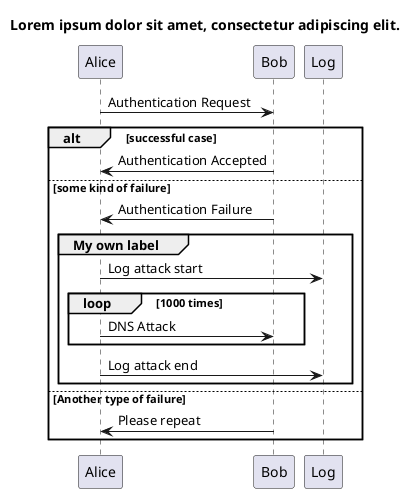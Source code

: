 @startuml
title Lorem ipsum dolor sit amet, consectetur adipiscing elit.

Alice -> Bob: Authentication Request

alt successful case

    Bob -> Alice: Authentication Accepted
    
else some kind of failure

    Bob -> Alice: Authentication Failure
    group My own label
    	Alice -> Log : Log attack start
        loop 1000 times
            Alice -> Bob: DNS Attack
        end
    	Alice -> Log : Log attack end
    end
    
else Another type of failure

   Bob -> Alice: Please repeat
   
end
@enduml